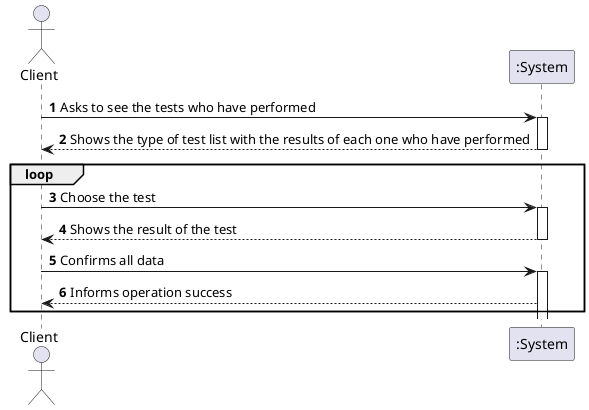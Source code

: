 @startuml
autonumber
'hide footbox
actor "Client" as CLIENT

participant ":System" as SYSTEM

CLIENT -> SYSTEM : Asks to see the tests who have performed
activate SYSTEM

SYSTEM --> CLIENT : Shows the type of test list with the results of each one who have performed
deactivate SYSTEM
loop
CLIENT -> SYSTEM : Choose the test
activate SYSTEM
SYSTEM --> CLIENT : Shows the result of the test
deactivate SYSTEM

CLIENT -> SYSTEM : Confirms all data
activate SYSTEM
SYSTEM --> CLIENT : Informs operation success
end
@enduml